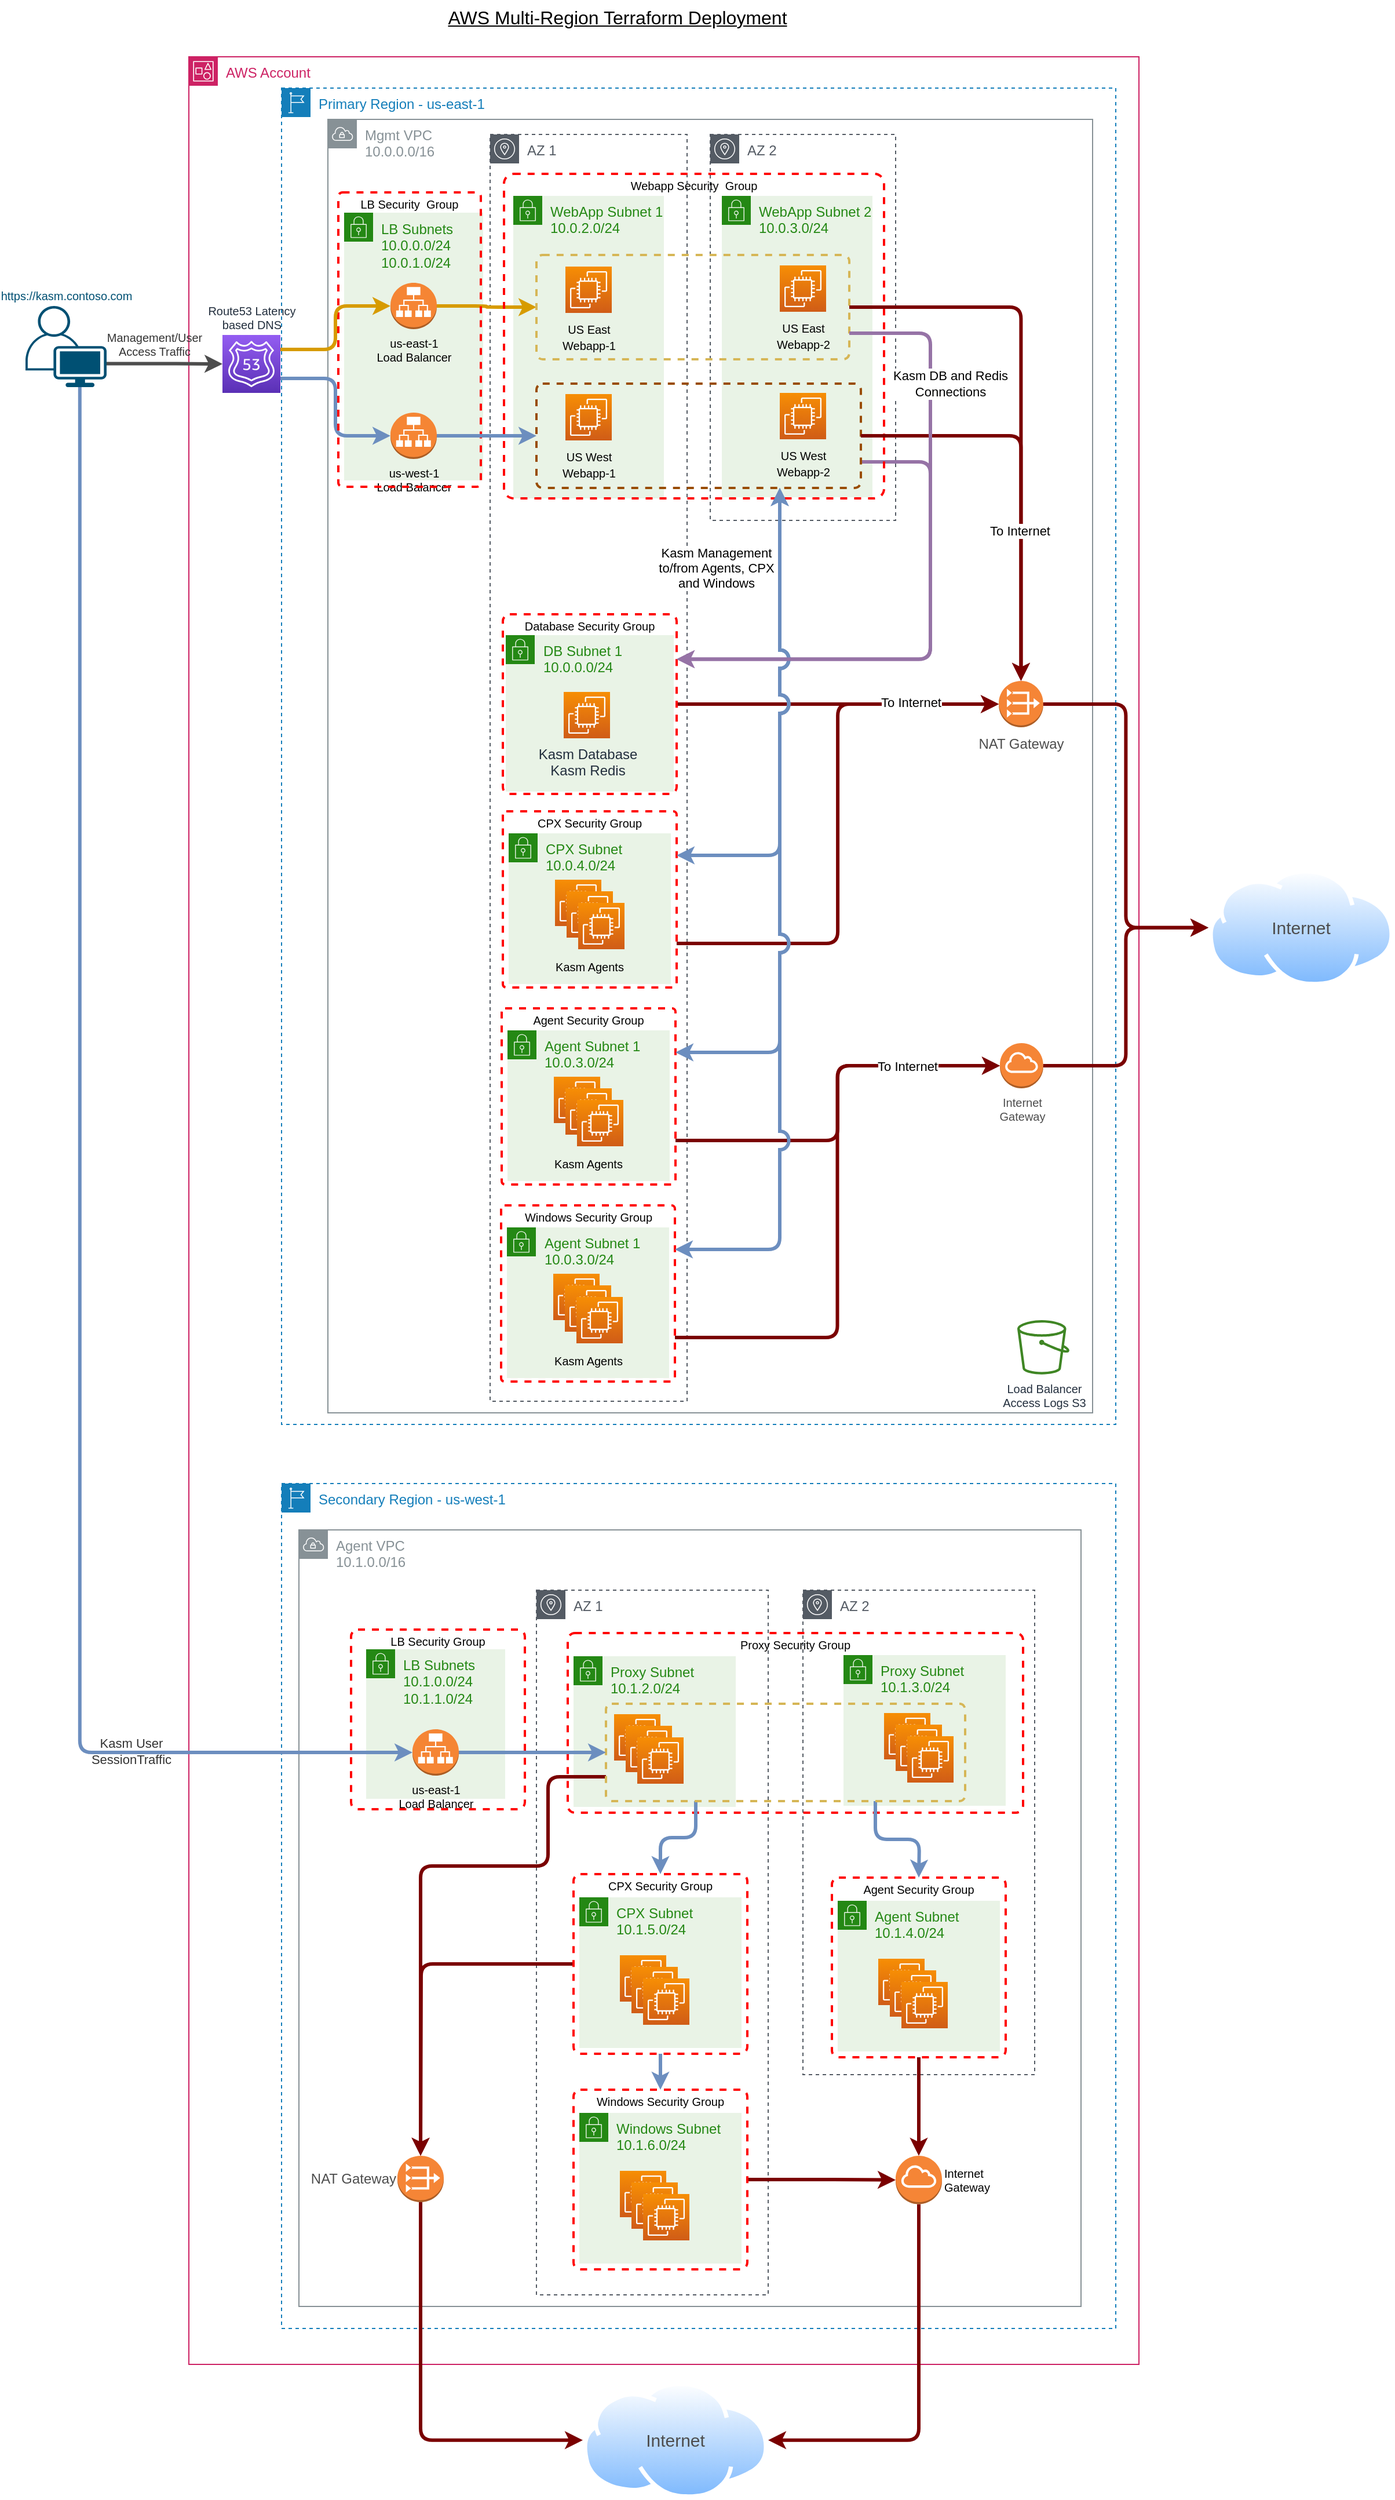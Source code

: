<mxfile>
    <diagram id="evBy-dt-jB8v2-nSfg1o" name="AWS Multi-Region">
        <mxGraphModel dx="2406" dy="1532" grid="1" gridSize="10" guides="1" tooltips="1" connect="1" arrows="1" fold="1" page="1" pageScale="1" pageWidth="1100" pageHeight="850" background="#ffffff" math="0" shadow="0">
            <root>
                <mxCell id="0"/>
                <mxCell id="1" parent="0"/>
                <mxCell id="223" value="LB Security Group" style="fontStyle=0;verticalAlign=top;align=center;spacingTop=-2;fillColor=none;rounded=1;whiteSpace=wrap;html=1;strokeColor=#FF0000;strokeWidth=2;dashed=1;container=1;collapsible=0;expand=0;recursiveResize=0;labelBackgroundColor=none;fontSize=10;fontColor=#000000;arcSize=4;" vertex="1" parent="1">
                    <mxGeometry x="320" y="1426" width="150" height="155" as="geometry"/>
                </mxCell>
                <mxCell id="2" value="AWS Account" style="points=[[0,0],[0.25,0],[0.5,0],[0.75,0],[1,0],[1,0.25],[1,0.5],[1,0.75],[1,1],[0.75,1],[0.5,1],[0.25,1],[0,1],[0,0.75],[0,0.5],[0,0.25]];outlineConnect=0;gradientColor=none;html=1;whiteSpace=wrap;fontSize=12;fontStyle=0;container=1;pointerEvents=0;collapsible=0;recursiveResize=0;shape=mxgraph.aws4.group;grIcon=mxgraph.aws4.group_account;strokeColor=#CD2264;fillColor=none;verticalAlign=top;align=left;spacingLeft=30;fontColor=#CD2264;dashed=0;" parent="1" vertex="1">
                    <mxGeometry x="180" y="69" width="820" height="1991" as="geometry"/>
                </mxCell>
                <mxCell id="20" value="Secondary Region - us-west-1" style="points=[[0,0],[0.25,0],[0.5,0],[0.75,0],[1,0],[1,0.25],[1,0.5],[1,0.75],[1,1],[0.75,1],[0.5,1],[0.25,1],[0,1],[0,0.75],[0,0.5],[0,0.25]];outlineConnect=0;gradientColor=none;html=1;whiteSpace=wrap;fontSize=12;fontStyle=0;container=1;pointerEvents=0;collapsible=0;recursiveResize=0;shape=mxgraph.aws4.group;grIcon=mxgraph.aws4.group_region;strokeColor=#147EBA;fillColor=none;verticalAlign=top;align=left;spacingLeft=30;fontColor=#147EBA;dashed=1;" parent="2" vertex="1">
                    <mxGeometry x="80" y="1231" width="720" height="729" as="geometry"/>
                </mxCell>
                <mxCell id="21" value="Agent VPC&lt;br&gt;10.1.0.0/16" style="sketch=0;outlineConnect=0;gradientColor=none;html=1;whiteSpace=wrap;fontSize=12;fontStyle=0;shape=mxgraph.aws4.group;grIcon=mxgraph.aws4.group_vpc;strokeColor=#879196;fillColor=none;verticalAlign=top;align=left;spacingLeft=30;fontColor=#879196;dashed=0;" parent="20" vertex="1">
                    <mxGeometry x="15" y="40" width="675" height="670" as="geometry"/>
                </mxCell>
                <mxCell id="22" value="AZ 1" style="sketch=0;outlineConnect=0;gradientColor=none;html=1;whiteSpace=wrap;fontSize=12;fontStyle=0;shape=mxgraph.aws4.group;grIcon=mxgraph.aws4.group_availability_zone;strokeColor=#545B64;fillColor=none;verticalAlign=top;align=left;spacingLeft=30;fontColor=#545B64;dashed=1;" parent="20" vertex="1">
                    <mxGeometry x="220" y="92" width="200" height="608" as="geometry"/>
                </mxCell>
                <mxCell id="193" value="AZ 2" style="sketch=0;outlineConnect=0;gradientColor=none;html=1;whiteSpace=wrap;fontSize=12;fontStyle=0;shape=mxgraph.aws4.group;grIcon=mxgraph.aws4.group_availability_zone;strokeColor=#545B64;fillColor=none;verticalAlign=top;align=left;spacingLeft=30;fontColor=#545B64;dashed=1;" vertex="1" parent="20">
                    <mxGeometry x="450" y="92" width="200" height="418" as="geometry"/>
                </mxCell>
                <mxCell id="244" value="LB Subnets&lt;br&gt;10.1.0.0/24&lt;br&gt;10.1.1.0/24" style="points=[[0,0],[0.25,0],[0.5,0],[0.75,0],[1,0],[1,0.25],[1,0.5],[1,0.75],[1,1],[0.75,1],[0.5,1],[0.25,1],[0,1],[0,0.75],[0,0.5],[0,0.25]];outlineConnect=0;gradientColor=none;html=1;whiteSpace=wrap;fontSize=12;fontStyle=0;container=1;pointerEvents=0;collapsible=0;recursiveResize=0;shape=mxgraph.aws4.group;grIcon=mxgraph.aws4.group_security_group;grStroke=0;strokeColor=#248814;fillColor=#E9F3E6;verticalAlign=top;align=left;spacingLeft=30;fontColor=#248814;dashed=0;" vertex="1" parent="20">
                    <mxGeometry x="73" y="143" width="120" height="129" as="geometry"/>
                </mxCell>
                <mxCell id="245" value="us-east-1&lt;br style=&quot;font-size: 10px;&quot;&gt;Load Balancer" style="outlineConnect=0;dashed=0;verticalLabelPosition=bottom;verticalAlign=top;align=center;html=1;shape=mxgraph.aws3.application_load_balancer;fillColor=#F58534;gradientColor=none;fontSize=10;" vertex="1" parent="244">
                    <mxGeometry x="40" y="69" width="40" height="40" as="geometry"/>
                </mxCell>
                <mxCell id="194" value="Agent Security Group" style="fontStyle=0;verticalAlign=top;align=center;spacingTop=-2;fillColor=none;rounded=1;whiteSpace=wrap;html=1;strokeColor=#FF0000;strokeWidth=2;dashed=1;container=1;collapsible=0;expand=0;recursiveResize=0;labelBackgroundColor=none;fontSize=10;fontColor=#000000;arcSize=4;" vertex="1" parent="20">
                    <mxGeometry x="475" y="340" width="150" height="155" as="geometry"/>
                </mxCell>
                <mxCell id="195" value="Agent Subnet&lt;br&gt;10.1.4.0/24" style="points=[[0,0],[0.25,0],[0.5,0],[0.75,0],[1,0],[1,0.25],[1,0.5],[1,0.75],[1,1],[0.75,1],[0.5,1],[0.25,1],[0,1],[0,0.75],[0,0.5],[0,0.25]];outlineConnect=0;gradientColor=none;html=1;whiteSpace=wrap;fontSize=12;fontStyle=0;container=1;pointerEvents=0;collapsible=0;recursiveResize=0;shape=mxgraph.aws4.group;grIcon=mxgraph.aws4.group_security_group;grStroke=0;strokeColor=#248814;fillColor=#E9F3E6;verticalAlign=top;align=left;spacingLeft=30;fontColor=#248814;dashed=0;" vertex="1" parent="20">
                    <mxGeometry x="480" y="360" width="140" height="130" as="geometry"/>
                </mxCell>
                <mxCell id="196" value="" style="group" vertex="1" connectable="0" parent="20">
                    <mxGeometry x="510" y="410" width="70" height="90" as="geometry"/>
                </mxCell>
                <mxCell id="197" value="" style="sketch=0;points=[[0,0,0],[0.25,0,0],[0.5,0,0],[0.75,0,0],[1,0,0],[0,1,0],[0.25,1,0],[0.5,1,0],[0.75,1,0],[1,1,0],[0,0.25,0],[0,0.5,0],[0,0.75,0],[1,0.25,0],[1,0.5,0],[1,0.75,0]];outlineConnect=0;fontColor=#232F3E;gradientColor=#F78E04;gradientDirection=north;fillColor=#D05C17;strokeColor=#ffffff;dashed=0;verticalLabelPosition=bottom;verticalAlign=top;align=center;html=1;fontSize=12;fontStyle=0;aspect=fixed;shape=mxgraph.aws4.resourceIcon;resIcon=mxgraph.aws4.ec2;" vertex="1" parent="196">
                    <mxGeometry x="5" width="40" height="40" as="geometry"/>
                </mxCell>
                <mxCell id="198" value="" style="sketch=0;points=[[0,0,0],[0.25,0,0],[0.5,0,0],[0.75,0,0],[1,0,0],[0,1,0],[0.25,1,0],[0.5,1,0],[0.75,1,0],[1,1,0],[0,0.25,0],[0,0.5,0],[0,0.75,0],[1,0.25,0],[1,0.5,0],[1,0.75,0]];outlineConnect=0;fontColor=#232F3E;gradientColor=#F78E04;gradientDirection=north;fillColor=#D05C17;strokeColor=#ffffff;dashed=0;verticalLabelPosition=bottom;verticalAlign=top;align=center;html=1;fontSize=12;fontStyle=0;aspect=fixed;shape=mxgraph.aws4.resourceIcon;resIcon=mxgraph.aws4.ec2;" vertex="1" parent="196">
                    <mxGeometry x="15" y="10" width="40" height="40" as="geometry"/>
                </mxCell>
                <mxCell id="199" value="" style="sketch=0;points=[[0,0,0],[0.25,0,0],[0.5,0,0],[0.75,0,0],[1,0,0],[0,1,0],[0.25,1,0],[0.5,1,0],[0.75,1,0],[1,1,0],[0,0.25,0],[0,0.5,0],[0,0.75,0],[1,0.25,0],[1,0.5,0],[1,0.75,0]];outlineConnect=0;fontColor=#232F3E;gradientColor=#F78E04;gradientDirection=north;fillColor=#D05C17;strokeColor=#ffffff;dashed=0;verticalLabelPosition=bottom;verticalAlign=top;align=center;html=1;fontSize=12;fontStyle=0;aspect=fixed;shape=mxgraph.aws4.resourceIcon;resIcon=mxgraph.aws4.ec2;" vertex="1" parent="196">
                    <mxGeometry x="25" y="20" width="40" height="40" as="geometry"/>
                </mxCell>
                <mxCell id="254" value="NAT Gateway" style="outlineConnect=0;dashed=0;verticalLabelPosition=middle;verticalAlign=middle;align=right;html=1;shape=mxgraph.aws3.vpc_nat_gateway;fillColor=#F58536;gradientColor=none;labelBackgroundColor=none;fontColor=#4D4D4D;labelPosition=left;" vertex="1" parent="20">
                    <mxGeometry x="100" y="580" width="40" height="40" as="geometry"/>
                </mxCell>
                <mxCell id="11" value="Primary Region - us-east-1" style="points=[[0,0],[0.25,0],[0.5,0],[0.75,0],[1,0],[1,0.25],[1,0.5],[1,0.75],[1,1],[0.75,1],[0.5,1],[0.25,1],[0,1],[0,0.75],[0,0.5],[0,0.25]];outlineConnect=0;gradientColor=none;html=1;whiteSpace=wrap;fontSize=12;fontStyle=0;container=0;pointerEvents=0;collapsible=0;recursiveResize=0;shape=mxgraph.aws4.group;grIcon=mxgraph.aws4.group_region;strokeColor=#147EBA;fillColor=none;verticalAlign=top;align=left;spacingLeft=30;fontColor=#147EBA;dashed=1;" parent="2" vertex="1">
                    <mxGeometry x="80" y="27" width="720" height="1153" as="geometry"/>
                </mxCell>
                <mxCell id="3" value="Mgmt VPC&lt;br&gt;10.0.0.0/16" style="sketch=0;outlineConnect=0;gradientColor=none;html=1;whiteSpace=wrap;fontSize=12;fontStyle=0;shape=mxgraph.aws4.group;grIcon=mxgraph.aws4.group_vpc;strokeColor=#879196;fillColor=none;verticalAlign=top;align=left;spacingLeft=30;fontColor=#879196;dashed=0;" parent="2" vertex="1">
                    <mxGeometry x="120" y="54" width="660" height="1116" as="geometry"/>
                </mxCell>
                <mxCell id="89" value="AZ 1" style="sketch=0;outlineConnect=0;gradientColor=none;html=1;whiteSpace=wrap;fontSize=12;fontStyle=0;shape=mxgraph.aws4.group;grIcon=mxgraph.aws4.group_availability_zone;strokeColor=#545B64;fillColor=none;verticalAlign=top;align=left;spacingLeft=30;fontColor=#545B64;dashed=1;" parent="2" vertex="1">
                    <mxGeometry x="260" y="67" width="170" height="1093" as="geometry"/>
                </mxCell>
                <mxCell id="14" value="AZ 2" style="sketch=0;outlineConnect=0;gradientColor=none;html=1;whiteSpace=wrap;fontSize=12;fontStyle=0;shape=mxgraph.aws4.group;grIcon=mxgraph.aws4.group_availability_zone;strokeColor=#545B64;fillColor=none;verticalAlign=top;align=left;spacingLeft=30;fontColor=#545B64;dashed=1;" parent="2" vertex="1">
                    <mxGeometry x="450" y="67" width="160" height="333" as="geometry"/>
                </mxCell>
                <mxCell id="16" value="WebApp Subnet 2&lt;br&gt;10.0.3.0/24" style="points=[[0,0],[0.25,0],[0.5,0],[0.75,0],[1,0],[1,0.25],[1,0.5],[1,0.75],[1,1],[0.75,1],[0.5,1],[0.25,1],[0,1],[0,0.75],[0,0.5],[0,0.25]];outlineConnect=0;gradientColor=none;html=1;whiteSpace=wrap;fontSize=12;fontStyle=0;container=1;pointerEvents=0;collapsible=0;recursiveResize=0;shape=mxgraph.aws4.group;grIcon=mxgraph.aws4.group_security_group;grStroke=0;strokeColor=#248814;fillColor=#E9F3E6;verticalAlign=top;align=left;spacingLeft=30;fontColor=#248814;dashed=0;" parent="2" vertex="1">
                    <mxGeometry x="460" y="120" width="130" height="260" as="geometry"/>
                </mxCell>
                <mxCell id="4" value="Route53 Latency&lt;br style=&quot;font-size: 10px;&quot;&gt;based DNS" style="sketch=0;points=[[0,0,0],[0.25,0,0],[0.5,0,0],[0.75,0,0],[1,0,0],[0,1,0],[0.25,1,0],[0.5,1,0],[0.75,1,0],[1,1,0],[0,0.25,0],[0,0.5,0],[0,0.75,0],[1,0.25,0],[1,0.5,0],[1,0.75,0]];outlineConnect=0;fontColor=#232F3E;gradientColor=#945DF2;gradientDirection=north;fillColor=#5A30B5;strokeColor=#ffffff;dashed=0;verticalLabelPosition=top;verticalAlign=bottom;align=center;html=1;fontSize=10;fontStyle=0;aspect=fixed;shape=mxgraph.aws4.resourceIcon;resIcon=mxgraph.aws4.route_53;labelPosition=center;" parent="2" vertex="1">
                    <mxGeometry x="29" y="240" width="50" height="50" as="geometry"/>
                </mxCell>
                <mxCell id="72" value="&lt;span style=&quot;color: rgb(0, 0, 0); font-size: 10px;&quot;&gt;US West&lt;br&gt;Webapp-2&lt;/span&gt;" style="sketch=0;points=[[0,0,0],[0.25,0,0],[0.5,0,0],[0.75,0,0],[1,0,0],[0,1,0],[0.25,1,0],[0.5,1,0],[0.75,1,0],[1,1,0],[0,0.25,0],[0,0.5,0],[0,0.75,0],[1,0.25,0],[1,0.5,0],[1,0.75,0]];outlineConnect=0;fontColor=#232F3E;gradientColor=#F78E04;gradientDirection=north;fillColor=#D05C17;strokeColor=#ffffff;dashed=0;verticalLabelPosition=bottom;verticalAlign=top;align=center;html=1;fontSize=12;fontStyle=0;aspect=fixed;shape=mxgraph.aws4.resourceIcon;resIcon=mxgraph.aws4.ec2;" parent="2" vertex="1">
                    <mxGeometry x="510" y="290" width="40" height="40" as="geometry"/>
                </mxCell>
                <mxCell id="71" value="&lt;span style=&quot;color: rgb(0, 0, 0); font-size: 10px;&quot;&gt;US East&lt;br&gt;Webapp-2&lt;/span&gt;" style="sketch=0;points=[[0,0,0],[0.25,0,0],[0.5,0,0],[0.75,0,0],[1,0,0],[0,1,0],[0.25,1,0],[0.5,1,0],[0.75,1,0],[1,1,0],[0,0.25,0],[0,0.5,0],[0,0.75,0],[1,0.25,0],[1,0.5,0],[1,0.75,0]];outlineConnect=0;fontColor=#232F3E;gradientColor=#F78E04;gradientDirection=north;fillColor=#D05C17;strokeColor=#ffffff;dashed=0;verticalLabelPosition=bottom;verticalAlign=top;align=center;html=1;fontSize=12;fontStyle=0;aspect=fixed;shape=mxgraph.aws4.resourceIcon;resIcon=mxgraph.aws4.ec2;" parent="2" vertex="1">
                    <mxGeometry x="510" y="180" width="40" height="40" as="geometry"/>
                </mxCell>
                <mxCell id="98" value="DB Subnet 1&lt;br&gt;10.0.0.0/24" style="points=[[0,0],[0.25,0],[0.5,0],[0.75,0],[1,0],[1,0.25],[1,0.5],[1,0.75],[1,1],[0.75,1],[0.5,1],[0.25,1],[0,1],[0,0.75],[0,0.5],[0,0.25]];outlineConnect=0;gradientColor=none;html=1;whiteSpace=wrap;fontSize=12;fontStyle=0;container=1;pointerEvents=0;collapsible=0;recursiveResize=0;shape=mxgraph.aws4.group;grIcon=mxgraph.aws4.group_security_group;grStroke=0;strokeColor=#248814;fillColor=#E9F3E6;verticalAlign=top;align=left;spacingLeft=30;fontColor=#248814;dashed=0;" parent="2" vertex="1">
                    <mxGeometry x="273.5" y="499" width="145" height="135" as="geometry"/>
                </mxCell>
                <mxCell id="120" value="Kasm Database&lt;br&gt;Kasm Redis" style="sketch=0;points=[[0,0,0],[0.25,0,0],[0.5,0,0],[0.75,0,0],[1,0,0],[0,1,0],[0.25,1,0],[0.5,1,0],[0.75,1,0],[1,1,0],[0,0.25,0],[0,0.5,0],[0,0.75,0],[1,0.25,0],[1,0.5,0],[1,0.75,0]];outlineConnect=0;fontColor=#232F3E;gradientColor=#F78E04;gradientDirection=north;fillColor=#D05C17;strokeColor=#ffffff;dashed=0;verticalLabelPosition=bottom;verticalAlign=top;align=center;html=1;fontSize=12;fontStyle=0;aspect=fixed;shape=mxgraph.aws4.resourceIcon;resIcon=mxgraph.aws4.ec2;" parent="98" vertex="1">
                    <mxGeometry x="50" y="49" width="40" height="40" as="geometry"/>
                </mxCell>
                <mxCell id="190" style="edgeStyle=orthogonalEdgeStyle;html=1;exitX=1;exitY=0.75;exitDx=0;exitDy=0;labelBackgroundColor=none;strokeColor=#7A0000;strokeWidth=3;fontSize=11;fontColor=#4D4D4D;" edge="1" parent="2" source="91" target="25">
                    <mxGeometry relative="1" as="geometry"/>
                </mxCell>
                <mxCell id="91" value="Agent Security Group" style="fontStyle=0;verticalAlign=top;align=center;spacingTop=-2;fillColor=none;rounded=1;whiteSpace=wrap;html=1;strokeColor=#FF0000;strokeWidth=2;dashed=1;container=1;collapsible=0;expand=0;recursiveResize=0;labelBackgroundColor=none;fontSize=10;fontColor=#000000;arcSize=2;" parent="2" vertex="1">
                    <mxGeometry x="270" y="821" width="150" height="152" as="geometry"/>
                </mxCell>
                <mxCell id="92" value="Agent Subnet 1&lt;br&gt;10.0.3.0/24" style="points=[[0,0],[0.25,0],[0.5,0],[0.75,0],[1,0],[1,0.25],[1,0.5],[1,0.75],[1,1],[0.75,1],[0.5,1],[0.25,1],[0,1],[0,0.75],[0,0.5],[0,0.25]];outlineConnect=0;gradientColor=none;html=1;whiteSpace=wrap;fontSize=12;fontStyle=0;container=1;pointerEvents=0;collapsible=0;recursiveResize=0;shape=mxgraph.aws4.group;grIcon=mxgraph.aws4.group_security_group;grStroke=0;strokeColor=#248814;fillColor=#E9F3E6;verticalAlign=top;align=left;spacingLeft=30;fontColor=#248814;dashed=0;" parent="2" vertex="1">
                    <mxGeometry x="275" y="840" width="140" height="130" as="geometry"/>
                </mxCell>
                <mxCell id="93" value="" style="group" parent="92" vertex="1" connectable="0">
                    <mxGeometry x="35" y="40" width="70" height="90" as="geometry"/>
                </mxCell>
                <mxCell id="94" value="" style="sketch=0;points=[[0,0,0],[0.25,0,0],[0.5,0,0],[0.75,0,0],[1,0,0],[0,1,0],[0.25,1,0],[0.5,1,0],[0.75,1,0],[1,1,0],[0,0.25,0],[0,0.5,0],[0,0.75,0],[1,0.25,0],[1,0.5,0],[1,0.75,0]];outlineConnect=0;fontColor=#232F3E;gradientColor=#F78E04;gradientDirection=north;fillColor=#D05C17;strokeColor=#ffffff;dashed=0;verticalLabelPosition=bottom;verticalAlign=top;align=center;html=1;fontSize=12;fontStyle=0;aspect=fixed;shape=mxgraph.aws4.resourceIcon;resIcon=mxgraph.aws4.ec2;" parent="93" vertex="1">
                    <mxGeometry x="5" width="40" height="40" as="geometry"/>
                </mxCell>
                <mxCell id="95" value="" style="sketch=0;points=[[0,0,0],[0.25,0,0],[0.5,0,0],[0.75,0,0],[1,0,0],[0,1,0],[0.25,1,0],[0.5,1,0],[0.75,1,0],[1,1,0],[0,0.25,0],[0,0.5,0],[0,0.75,0],[1,0.25,0],[1,0.5,0],[1,0.75,0]];outlineConnect=0;fontColor=#232F3E;gradientColor=#F78E04;gradientDirection=north;fillColor=#D05C17;strokeColor=#ffffff;dashed=0;verticalLabelPosition=bottom;verticalAlign=top;align=center;html=1;fontSize=12;fontStyle=0;aspect=fixed;shape=mxgraph.aws4.resourceIcon;resIcon=mxgraph.aws4.ec2;" parent="93" vertex="1">
                    <mxGeometry x="15" y="10" width="40" height="40" as="geometry"/>
                </mxCell>
                <mxCell id="96" value="" style="sketch=0;points=[[0,0,0],[0.25,0,0],[0.5,0,0],[0.75,0,0],[1,0,0],[0,1,0],[0.25,1,0],[0.5,1,0],[0.75,1,0],[1,1,0],[0,0.25,0],[0,0.5,0],[0,0.75,0],[1,0.25,0],[1,0.5,0],[1,0.75,0]];outlineConnect=0;fontColor=#232F3E;gradientColor=#F78E04;gradientDirection=north;fillColor=#D05C17;strokeColor=#ffffff;dashed=0;verticalLabelPosition=bottom;verticalAlign=top;align=center;html=1;fontSize=12;fontStyle=0;aspect=fixed;shape=mxgraph.aws4.resourceIcon;resIcon=mxgraph.aws4.ec2;" parent="93" vertex="1">
                    <mxGeometry x="25" y="20" width="40" height="40" as="geometry"/>
                </mxCell>
                <mxCell id="97" value="Kasm Agents" style="text;html=1;strokeColor=none;fillColor=none;align=center;verticalAlign=middle;whiteSpace=wrap;rounded=0;fontSize=10;" parent="93" vertex="1">
                    <mxGeometry y="60" width="70" height="30" as="geometry"/>
                </mxCell>
                <mxCell id="25" value="Internet&lt;br&gt;Gateway" style="outlineConnect=0;dashed=0;verticalLabelPosition=bottom;verticalAlign=top;align=center;html=1;shape=mxgraph.aws3.internet_gateway;fillColor=#F58536;gradientColor=none;fontSize=10;fontColor=#4D4D4D;" parent="2" vertex="1">
                    <mxGeometry x="700" y="851" width="37.39" height="39" as="geometry"/>
                </mxCell>
                <mxCell id="183" style="edgeStyle=orthogonalEdgeStyle;html=1;exitX=1;exitY=0.5;exitDx=0;exitDy=0;entryX=0;entryY=0.5;entryDx=0;entryDy=0;entryPerimeter=0;labelBackgroundColor=none;strokeColor=#7A0000;strokeWidth=3;fontSize=15;fontColor=#4D4D4D;" edge="1" parent="2" source="90" target="130">
                    <mxGeometry relative="1" as="geometry"/>
                </mxCell>
                <mxCell id="90" value="Database Security Group" style="fontStyle=0;verticalAlign=top;align=center;spacingTop=-2;fillColor=none;rounded=1;whiteSpace=wrap;html=1;strokeColor=#FF0000;strokeWidth=2;dashed=1;container=1;collapsible=0;expand=0;recursiveResize=0;labelBackgroundColor=none;fontSize=10;fontColor=#000000;arcSize=4;" parent="2" vertex="1">
                    <mxGeometry x="271" y="481" width="150" height="155" as="geometry"/>
                </mxCell>
                <mxCell id="122" style="edgeStyle=orthogonalEdgeStyle;html=1;exitX=1;exitY=0.75;exitDx=0;exitDy=0;entryX=1;entryY=0.25;entryDx=0;entryDy=0;strokeWidth=3;fillColor=#e1d5e7;strokeColor=#9673a6;" parent="2" target="90" edge="1">
                    <mxGeometry relative="1" as="geometry">
                        <Array as="points">
                            <mxPoint x="640" y="350"/>
                            <mxPoint x="640" y="520"/>
                        </Array>
                        <mxPoint x="580" y="349.5" as="sourcePoint"/>
                    </mxGeometry>
                </mxCell>
                <mxCell id="130" value="NAT Gateway" style="outlineConnect=0;dashed=0;verticalLabelPosition=bottom;verticalAlign=top;align=center;html=1;shape=mxgraph.aws3.vpc_nat_gateway;fillColor=#F58536;gradientColor=none;labelBackgroundColor=none;fontColor=#4D4D4D;" vertex="1" parent="2">
                    <mxGeometry x="699.06" y="538.5" width="38.33" height="40" as="geometry"/>
                </mxCell>
                <mxCell id="162" style="edgeStyle=orthogonalEdgeStyle;html=1;exitX=1;exitY=0.75;exitDx=0;exitDy=0;entryX=0;entryY=0.5;entryDx=0;entryDy=0;entryPerimeter=0;labelBackgroundColor=none;strokeColor=#7A0000;strokeWidth=3;fontColor=#4D4D4D;" edge="1" parent="2" source="152" target="130">
                    <mxGeometry relative="1" as="geometry"/>
                </mxCell>
                <mxCell id="270" value="To Internet" style="edgeLabel;html=1;align=center;verticalAlign=middle;resizable=0;points=[];fontSize=11;fontColor=#000000;labelBackgroundColor=#FFFFFF;" vertex="1" connectable="0" parent="162">
                    <mxGeometry x="0.684" y="2" relative="1" as="geometry">
                        <mxPoint as="offset"/>
                    </mxGeometry>
                </mxCell>
                <mxCell id="152" value="CPX Security Group" style="fontStyle=0;verticalAlign=top;align=center;spacingTop=-2;fillColor=none;rounded=1;whiteSpace=wrap;html=1;strokeColor=#FF0000;strokeWidth=2;dashed=1;container=1;collapsible=0;expand=0;recursiveResize=0;labelBackgroundColor=none;fontSize=10;fontColor=#000000;arcSize=2;" vertex="1" parent="2">
                    <mxGeometry x="271" y="651" width="150" height="152" as="geometry"/>
                </mxCell>
                <mxCell id="153" value="CPX Subnet&lt;br&gt;10.0.4.0/24" style="points=[[0,0],[0.25,0],[0.5,0],[0.75,0],[1,0],[1,0.25],[1,0.5],[1,0.75],[1,1],[0.75,1],[0.5,1],[0.25,1],[0,1],[0,0.75],[0,0.5],[0,0.25]];outlineConnect=0;gradientColor=none;html=1;whiteSpace=wrap;fontSize=12;fontStyle=0;container=1;pointerEvents=0;collapsible=0;recursiveResize=0;shape=mxgraph.aws4.group;grIcon=mxgraph.aws4.group_security_group;grStroke=0;strokeColor=#248814;fillColor=#E9F3E6;verticalAlign=top;align=left;spacingLeft=30;fontColor=#248814;dashed=0;" vertex="1" parent="2">
                    <mxGeometry x="276" y="670" width="140" height="130" as="geometry"/>
                </mxCell>
                <mxCell id="154" value="" style="group" vertex="1" connectable="0" parent="153">
                    <mxGeometry x="35" y="40" width="70" height="90" as="geometry"/>
                </mxCell>
                <mxCell id="155" value="" style="sketch=0;points=[[0,0,0],[0.25,0,0],[0.5,0,0],[0.75,0,0],[1,0,0],[0,1,0],[0.25,1,0],[0.5,1,0],[0.75,1,0],[1,1,0],[0,0.25,0],[0,0.5,0],[0,0.75,0],[1,0.25,0],[1,0.5,0],[1,0.75,0]];outlineConnect=0;fontColor=#232F3E;gradientColor=#F78E04;gradientDirection=north;fillColor=#D05C17;strokeColor=#ffffff;dashed=0;verticalLabelPosition=bottom;verticalAlign=top;align=center;html=1;fontSize=12;fontStyle=0;aspect=fixed;shape=mxgraph.aws4.resourceIcon;resIcon=mxgraph.aws4.ec2;" vertex="1" parent="154">
                    <mxGeometry x="5" width="40" height="40" as="geometry"/>
                </mxCell>
                <mxCell id="156" value="" style="sketch=0;points=[[0,0,0],[0.25,0,0],[0.5,0,0],[0.75,0,0],[1,0,0],[0,1,0],[0.25,1,0],[0.5,1,0],[0.75,1,0],[1,1,0],[0,0.25,0],[0,0.5,0],[0,0.75,0],[1,0.25,0],[1,0.5,0],[1,0.75,0]];outlineConnect=0;fontColor=#232F3E;gradientColor=#F78E04;gradientDirection=north;fillColor=#D05C17;strokeColor=#ffffff;dashed=0;verticalLabelPosition=bottom;verticalAlign=top;align=center;html=1;fontSize=12;fontStyle=0;aspect=fixed;shape=mxgraph.aws4.resourceIcon;resIcon=mxgraph.aws4.ec2;" vertex="1" parent="154">
                    <mxGeometry x="15" y="10" width="40" height="40" as="geometry"/>
                </mxCell>
                <mxCell id="157" value="" style="sketch=0;points=[[0,0,0],[0.25,0,0],[0.5,0,0],[0.75,0,0],[1,0,0],[0,1,0],[0.25,1,0],[0.5,1,0],[0.75,1,0],[1,1,0],[0,0.25,0],[0,0.5,0],[0,0.75,0],[1,0.25,0],[1,0.5,0],[1,0.75,0]];outlineConnect=0;fontColor=#232F3E;gradientColor=#F78E04;gradientDirection=north;fillColor=#D05C17;strokeColor=#ffffff;dashed=0;verticalLabelPosition=bottom;verticalAlign=top;align=center;html=1;fontSize=12;fontStyle=0;aspect=fixed;shape=mxgraph.aws4.resourceIcon;resIcon=mxgraph.aws4.ec2;" vertex="1" parent="154">
                    <mxGeometry x="25" y="20" width="40" height="40" as="geometry"/>
                </mxCell>
                <mxCell id="158" value="Kasm Agents" style="text;html=1;strokeColor=none;fillColor=none;align=center;verticalAlign=middle;whiteSpace=wrap;rounded=0;fontSize=10;" vertex="1" parent="154">
                    <mxGeometry y="60" width="70" height="30" as="geometry"/>
                </mxCell>
                <mxCell id="191" style="edgeStyle=orthogonalEdgeStyle;html=1;exitX=1;exitY=0.75;exitDx=0;exitDy=0;entryX=0;entryY=0.5;entryDx=0;entryDy=0;entryPerimeter=0;labelBackgroundColor=none;strokeColor=#7A0000;strokeWidth=3;fontSize=11;fontColor=#4D4D4D;" edge="1" parent="2" source="145" target="25">
                    <mxGeometry relative="1" as="geometry"/>
                </mxCell>
                <mxCell id="271" value="To Internet" style="edgeLabel;html=1;align=center;verticalAlign=middle;resizable=0;points=[];fontSize=11;fontColor=#000000;labelBackgroundColor=#FFFFFF;" vertex="1" connectable="0" parent="191">
                    <mxGeometry x="0.686" y="4" relative="1" as="geometry">
                        <mxPoint x="1" y="4" as="offset"/>
                    </mxGeometry>
                </mxCell>
                <mxCell id="145" value="Windows Security Group" style="fontStyle=0;verticalAlign=top;align=center;spacingTop=-2;fillColor=none;rounded=1;whiteSpace=wrap;html=1;strokeColor=#FF0000;strokeWidth=2;dashed=1;container=1;collapsible=0;expand=0;recursiveResize=0;labelBackgroundColor=none;fontSize=10;fontColor=#000000;arcSize=2;" vertex="1" parent="2">
                    <mxGeometry x="269.5" y="991" width="150" height="152" as="geometry"/>
                </mxCell>
                <mxCell id="146" value="Agent Subnet 1&lt;br&gt;10.0.3.0/24" style="points=[[0,0],[0.25,0],[0.5,0],[0.75,0],[1,0],[1,0.25],[1,0.5],[1,0.75],[1,1],[0.75,1],[0.5,1],[0.25,1],[0,1],[0,0.75],[0,0.5],[0,0.25]];outlineConnect=0;gradientColor=none;html=1;whiteSpace=wrap;fontSize=12;fontStyle=0;container=1;pointerEvents=0;collapsible=0;recursiveResize=0;shape=mxgraph.aws4.group;grIcon=mxgraph.aws4.group_security_group;grStroke=0;strokeColor=#248814;fillColor=#E9F3E6;verticalAlign=top;align=left;spacingLeft=30;fontColor=#248814;dashed=0;" vertex="1" parent="2">
                    <mxGeometry x="274.5" y="1010" width="140" height="130" as="geometry"/>
                </mxCell>
                <mxCell id="147" value="" style="group" vertex="1" connectable="0" parent="146">
                    <mxGeometry x="35" y="40" width="70" height="90" as="geometry"/>
                </mxCell>
                <mxCell id="148" value="" style="sketch=0;points=[[0,0,0],[0.25,0,0],[0.5,0,0],[0.75,0,0],[1,0,0],[0,1,0],[0.25,1,0],[0.5,1,0],[0.75,1,0],[1,1,0],[0,0.25,0],[0,0.5,0],[0,0.75,0],[1,0.25,0],[1,0.5,0],[1,0.75,0]];outlineConnect=0;fontColor=#232F3E;gradientColor=#F78E04;gradientDirection=north;fillColor=#D05C17;strokeColor=#ffffff;dashed=0;verticalLabelPosition=bottom;verticalAlign=top;align=center;html=1;fontSize=12;fontStyle=0;aspect=fixed;shape=mxgraph.aws4.resourceIcon;resIcon=mxgraph.aws4.ec2;" vertex="1" parent="147">
                    <mxGeometry x="5" width="40" height="40" as="geometry"/>
                </mxCell>
                <mxCell id="149" value="" style="sketch=0;points=[[0,0,0],[0.25,0,0],[0.5,0,0],[0.75,0,0],[1,0,0],[0,1,0],[0.25,1,0],[0.5,1,0],[0.75,1,0],[1,1,0],[0,0.25,0],[0,0.5,0],[0,0.75,0],[1,0.25,0],[1,0.5,0],[1,0.75,0]];outlineConnect=0;fontColor=#232F3E;gradientColor=#F78E04;gradientDirection=north;fillColor=#D05C17;strokeColor=#ffffff;dashed=0;verticalLabelPosition=bottom;verticalAlign=top;align=center;html=1;fontSize=12;fontStyle=0;aspect=fixed;shape=mxgraph.aws4.resourceIcon;resIcon=mxgraph.aws4.ec2;" vertex="1" parent="147">
                    <mxGeometry x="15" y="10" width="40" height="40" as="geometry"/>
                </mxCell>
                <mxCell id="150" value="" style="sketch=0;points=[[0,0,0],[0.25,0,0],[0.5,0,0],[0.75,0,0],[1,0,0],[0,1,0],[0.25,1,0],[0.5,1,0],[0.75,1,0],[1,1,0],[0,0.25,0],[0,0.5,0],[0,0.75,0],[1,0.25,0],[1,0.5,0],[1,0.75,0]];outlineConnect=0;fontColor=#232F3E;gradientColor=#F78E04;gradientDirection=north;fillColor=#D05C17;strokeColor=#ffffff;dashed=0;verticalLabelPosition=bottom;verticalAlign=top;align=center;html=1;fontSize=12;fontStyle=0;aspect=fixed;shape=mxgraph.aws4.resourceIcon;resIcon=mxgraph.aws4.ec2;" vertex="1" parent="147">
                    <mxGeometry x="25" y="20" width="40" height="40" as="geometry"/>
                </mxCell>
                <mxCell id="151" value="Kasm Agents" style="text;html=1;strokeColor=none;fillColor=none;align=center;verticalAlign=middle;whiteSpace=wrap;rounded=0;fontSize=10;" vertex="1" parent="147">
                    <mxGeometry y="60" width="70" height="30" as="geometry"/>
                </mxCell>
                <mxCell id="102" value="Load Balancer&lt;br style=&quot;font-size: 10px;&quot;&gt;Access Logs S3" style="sketch=0;outlineConnect=0;fontColor=#232F3E;gradientColor=none;fillColor=#3F8624;strokeColor=none;dashed=0;verticalLabelPosition=bottom;verticalAlign=top;align=center;html=1;fontSize=10;fontStyle=0;aspect=fixed;pointerEvents=1;shape=mxgraph.aws4.bucket;labelBackgroundColor=none;" parent="2" vertex="1">
                    <mxGeometry x="715" y="1090" width="45" height="46.82" as="geometry"/>
                </mxCell>
                <mxCell id="173" value="LB Subnets&lt;br&gt;10.0.0.0/24&lt;br&gt;10.0.1.0/24" style="points=[[0,0],[0.25,0],[0.5,0],[0.75,0],[1,0],[1,0.25],[1,0.5],[1,0.75],[1,1],[0.75,1],[0.5,1],[0.25,1],[0,1],[0,0.75],[0,0.5],[0,0.25]];outlineConnect=0;gradientColor=none;html=1;whiteSpace=wrap;fontSize=12;fontStyle=0;container=1;pointerEvents=0;collapsible=0;recursiveResize=0;shape=mxgraph.aws4.group;grIcon=mxgraph.aws4.group_security_group;grStroke=0;strokeColor=#248814;fillColor=#E9F3E6;verticalAlign=top;align=left;spacingLeft=30;fontColor=#248814;dashed=0;" vertex="1" parent="2">
                    <mxGeometry x="134" y="134.5" width="120" height="231" as="geometry"/>
                </mxCell>
                <mxCell id="6" value="us-west-1&lt;br&gt;Load Balancer" style="outlineConnect=0;dashed=0;verticalLabelPosition=bottom;verticalAlign=top;align=center;html=1;shape=mxgraph.aws3.application_load_balancer;fillColor=#F58534;gradientColor=none;fontSize=10;" parent="2" vertex="1">
                    <mxGeometry x="174" y="307" width="40" height="40" as="geometry"/>
                </mxCell>
                <mxCell id="9" style="edgeStyle=orthogonalEdgeStyle;html=1;exitX=1;exitY=0.75;exitDx=0;exitDy=0;exitPerimeter=0;entryX=0;entryY=0.5;entryDx=0;entryDy=0;entryPerimeter=0;fillColor=#dae8fc;strokeColor=#6c8ebf;strokeWidth=3;" parent="2" source="4" target="6" edge="1">
                    <mxGeometry relative="1" as="geometry"/>
                </mxCell>
                <mxCell id="15" value="WebApp Subnet 1&lt;br&gt;10.0.2.0/24" style="points=[[0,0],[0.25,0],[0.5,0],[0.75,0],[1,0],[1,0.25],[1,0.5],[1,0.75],[1,1],[0.75,1],[0.5,1],[0.25,1],[0,1],[0,0.75],[0,0.5],[0,0.25]];outlineConnect=0;gradientColor=none;html=1;whiteSpace=wrap;fontSize=12;fontStyle=0;container=1;pointerEvents=0;collapsible=0;recursiveResize=0;shape=mxgraph.aws4.group;grIcon=mxgraph.aws4.group_security_group;grStroke=0;strokeColor=#248814;fillColor=#E9F3E6;verticalAlign=top;align=left;spacingLeft=30;fontColor=#248814;dashed=0;" parent="1" vertex="1">
                    <mxGeometry x="460" y="189" width="130" height="261" as="geometry"/>
                </mxCell>
                <mxCell id="50" value="&lt;span style=&quot;color: rgb(0, 0, 0); font-size: 10px;&quot;&gt;US East&lt;br&gt;Webapp-1&lt;/span&gt;" style="sketch=0;points=[[0,0,0],[0.25,0,0],[0.5,0,0],[0.75,0,0],[1,0,0],[0,1,0],[0.25,1,0],[0.5,1,0],[0.75,1,0],[1,1,0],[0,0.25,0],[0,0.5,0],[0,0.75,0],[1,0.25,0],[1,0.5,0],[1,0.75,0]];outlineConnect=0;fontColor=#232F3E;gradientColor=#F78E04;gradientDirection=north;fillColor=#D05C17;strokeColor=#ffffff;dashed=0;verticalLabelPosition=bottom;verticalAlign=top;align=center;html=1;fontSize=12;fontStyle=0;aspect=fixed;shape=mxgraph.aws4.resourceIcon;resIcon=mxgraph.aws4.ec2;" parent="15" vertex="1">
                    <mxGeometry x="45" y="61" width="40" height="40" as="geometry"/>
                </mxCell>
                <mxCell id="70" value="&lt;span style=&quot;color: rgb(0, 0, 0); font-size: 10px;&quot;&gt;US West&lt;br&gt;Webapp-1&lt;/span&gt;" style="sketch=0;points=[[0,0,0],[0.25,0,0],[0.5,0,0],[0.75,0,0],[1,0,0],[0,1,0],[0.25,1,0],[0.5,1,0],[0.75,1,0],[1,1,0],[0,0.25,0],[0,0.5,0],[0,0.75,0],[1,0.25,0],[1,0.5,0],[1,0.75,0]];outlineConnect=0;fontColor=#232F3E;gradientColor=#F78E04;gradientDirection=north;fillColor=#D05C17;strokeColor=#ffffff;dashed=0;verticalLabelPosition=bottom;verticalAlign=top;align=center;html=1;fontSize=12;fontStyle=0;aspect=fixed;shape=mxgraph.aws4.resourceIcon;resIcon=mxgraph.aws4.ec2;" parent="15" vertex="1">
                    <mxGeometry x="45" y="171" width="40" height="40" as="geometry"/>
                </mxCell>
                <mxCell id="44" value="Management/User&lt;br&gt;Access Traffic" style="edgeStyle=orthogonalEdgeStyle;html=1;exitX=1;exitY=0.71;exitDx=0;exitDy=0;exitPerimeter=0;entryX=0;entryY=0.5;entryDx=0;entryDy=0;entryPerimeter=0;fontSize=10;strokeWidth=3;labelBackgroundColor=none;fontColor=#333333;strokeColor=#4D4D4D;" parent="1" source="12" target="4" edge="1">
                    <mxGeometry x="-0.187" y="17" relative="1" as="geometry">
                        <mxPoint as="offset"/>
                    </mxGeometry>
                </mxCell>
                <mxCell id="81" style="edgeStyle=orthogonalEdgeStyle;html=1;exitX=0.67;exitY=1;exitDx=0;exitDy=0;exitPerimeter=0;fontSize=10;fontColor=#000000;fillColor=#dae8fc;strokeColor=#6c8ebf;strokeWidth=3;entryX=0;entryY=0.5;entryDx=0;entryDy=0;entryPerimeter=0;" parent="1" source="12" target="245" edge="1">
                    <mxGeometry relative="1" as="geometry">
                        <mxPoint x="150" y="1120" as="targetPoint"/>
                    </mxGeometry>
                </mxCell>
                <mxCell id="127" value="Kasm User&lt;br&gt;SessionTraffic" style="edgeLabel;html=1;align=center;verticalAlign=middle;resizable=0;points=[];labelBackgroundColor=none;fontColor=#333333;" parent="81" vertex="1" connectable="0">
                    <mxGeometry x="0.509" y="5" relative="1" as="geometry">
                        <mxPoint x="39" y="71" as="offset"/>
                    </mxGeometry>
                </mxCell>
                <mxCell id="12" value="&lt;font style=&quot;font-size: 10px;&quot;&gt;https://kasm.contoso.com&lt;/font&gt;" style="points=[[0.35,0,0],[0.98,0.51,0],[1,0.71,0],[0.67,1,0],[0,0.795,0],[0,0.65,0]];verticalLabelPosition=top;sketch=0;html=1;verticalAlign=bottom;aspect=fixed;align=center;pointerEvents=1;shape=mxgraph.cisco19.user;fillColor=#005073;strokeColor=none;fontColor=#005073;labelPosition=center;" parent="1" vertex="1">
                    <mxGeometry x="39" y="284" width="70" height="70" as="geometry"/>
                </mxCell>
                <mxCell id="119" value="&lt;u style=&quot;font-size: 16px;&quot;&gt;AWS Multi-Region Terraform Deployment&lt;/u&gt;" style="text;html=1;strokeColor=none;fillColor=none;align=center;verticalAlign=middle;whiteSpace=wrap;rounded=0;dashed=1;labelBackgroundColor=none;strokeWidth=2;fontSize=16;fontColor=#000000;" parent="1" vertex="1">
                    <mxGeometry x="390" y="20" width="320" height="30" as="geometry"/>
                </mxCell>
                <mxCell id="163" value="" style="aspect=fixed;perimeter=ellipsePerimeter;html=1;align=center;shadow=0;dashed=0;spacingTop=3;image;image=img/lib/active_directory/internet_cloud.svg;labelBackgroundColor=none;fontColor=#4D4D4D;" vertex="1" parent="1">
                    <mxGeometry x="1060" y="770" width="160" height="100.8" as="geometry"/>
                </mxCell>
                <mxCell id="164" value="&lt;span style=&quot;font-family: Helvetica; font-size: 15px; font-style: normal; font-variant-ligatures: normal; font-variant-caps: normal; font-weight: 400; letter-spacing: normal; orphans: 2; text-indent: 0px; text-transform: none; widows: 2; word-spacing: 0px; -webkit-text-stroke-width: 0px; text-decoration-thickness: initial; text-decoration-style: initial; text-decoration-color: initial; float: none; display: inline !important;&quot;&gt;Internet&lt;/span&gt;" style="text;whiteSpace=wrap;html=1;fontColor=#4D4D4D;labelBackgroundColor=none;align=center;verticalAlign=middle;fontSize=15;" vertex="1" parent="1">
                    <mxGeometry x="1105" y="800.4" width="70" height="40" as="geometry"/>
                </mxCell>
                <mxCell id="165" style="edgeStyle=orthogonalEdgeStyle;html=1;exitX=1;exitY=0.5;exitDx=0;exitDy=0;exitPerimeter=0;labelBackgroundColor=none;strokeColor=#7A0000;strokeWidth=3;fontSize=15;fontColor=#4D4D4D;entryX=0;entryY=0.5;entryDx=0;entryDy=0;" edge="1" parent="1" source="130" target="163">
                    <mxGeometry relative="1" as="geometry"/>
                </mxCell>
                <mxCell id="184" style="edgeStyle=orthogonalEdgeStyle;html=1;exitX=1;exitY=0.5;exitDx=0;exitDy=0;exitPerimeter=0;entryX=0;entryY=0.5;entryDx=0;entryDy=0;labelBackgroundColor=none;strokeColor=#d79b00;strokeWidth=3;fontSize=15;fontColor=#4D4D4D;fillColor=#ffe6cc;" edge="1" parent="1" source="175" target="180">
                    <mxGeometry relative="1" as="geometry"/>
                </mxCell>
                <mxCell id="175" value="us-east-1&lt;br style=&quot;font-size: 10px;&quot;&gt;Load Balancer" style="outlineConnect=0;dashed=0;verticalLabelPosition=bottom;verticalAlign=top;align=center;html=1;shape=mxgraph.aws3.application_load_balancer;fillColor=#F58534;gradientColor=none;fontSize=10;" vertex="1" parent="1">
                    <mxGeometry x="354" y="264" width="40" height="40" as="geometry"/>
                </mxCell>
                <mxCell id="172" value="LB Security&amp;nbsp; Group" style="fontStyle=0;verticalAlign=top;align=center;spacingTop=-2;fillColor=none;rounded=1;whiteSpace=wrap;html=1;strokeColor=#FF0000;strokeWidth=2;dashed=1;container=0;collapsible=0;expand=0;recursiveResize=0;labelBackgroundColor=none;fontSize=10;fontColor=#000000;arcSize=3;" vertex="1" parent="1">
                    <mxGeometry x="309" y="186" width="123" height="254" as="geometry"/>
                </mxCell>
                <mxCell id="10" style="edgeStyle=orthogonalEdgeStyle;html=1;exitX=1;exitY=0.25;exitDx=0;exitDy=0;exitPerimeter=0;fillColor=#ffe6cc;strokeColor=#d79b00;strokeWidth=3;entryX=0;entryY=0.5;entryDx=0;entryDy=0;entryPerimeter=0;" parent="1" source="4" target="175" edge="1">
                    <mxGeometry relative="1" as="geometry">
                        <mxPoint x="362" y="284.0" as="targetPoint"/>
                    </mxGeometry>
                </mxCell>
                <mxCell id="178" value="Webapp Security&amp;nbsp; Group" style="fontStyle=0;verticalAlign=top;align=center;spacingTop=-2;fillColor=none;rounded=1;whiteSpace=wrap;html=1;strokeColor=#FF0000;strokeWidth=2;dashed=1;container=0;collapsible=0;expand=0;recursiveResize=0;labelBackgroundColor=none;fontSize=10;fontColor=#000000;arcSize=3;" vertex="1" parent="1">
                    <mxGeometry x="452" y="170" width="328" height="280" as="geometry"/>
                </mxCell>
                <mxCell id="180" value="" style="rounded=1;whiteSpace=wrap;html=1;labelBackgroundColor=none;fontSize=10;fillColor=none;strokeColor=#d6b656;strokeWidth=2;dashed=1;arcSize=6;" vertex="1" parent="1">
                    <mxGeometry x="480" y="240" width="270" height="90" as="geometry"/>
                </mxCell>
                <mxCell id="264" style="edgeStyle=orthogonalEdgeStyle;html=1;exitX=0.75;exitY=1;exitDx=0;exitDy=0;entryX=1;entryY=0.25;entryDx=0;entryDy=0;labelBackgroundColor=none;strokeColor=#6c8ebf;strokeWidth=3;fontSize=11;fontColor=#000000;jumpStyle=arc;jumpSize=12;fillColor=#dae8fc;startArrow=classic;startFill=1;" edge="1" parent="1" source="181" target="91">
                    <mxGeometry relative="1" as="geometry"/>
                </mxCell>
                <mxCell id="265" style="edgeStyle=orthogonalEdgeStyle;jumpStyle=arc;jumpSize=12;html=1;exitX=0.75;exitY=1;exitDx=0;exitDy=0;entryX=1;entryY=0.25;entryDx=0;entryDy=0;labelBackgroundColor=none;strokeColor=#6c8ebf;strokeWidth=3;fontSize=11;fontColor=#000000;fillColor=#dae8fc;startArrow=classic;startFill=1;" edge="1" parent="1" source="181" target="152">
                    <mxGeometry relative="1" as="geometry"/>
                </mxCell>
                <mxCell id="266" value="Kasm Management&lt;br&gt;to/from Agents, CPX&lt;br&gt;and Windows" style="edgeLabel;html=1;align=center;verticalAlign=middle;resizable=0;points=[];fontSize=11;fontColor=#000000;labelBackgroundColor=#FFFFFF;" vertex="1" connectable="0" parent="265">
                    <mxGeometry x="-0.64" y="4" relative="1" as="geometry">
                        <mxPoint x="-59" y="-4" as="offset"/>
                    </mxGeometry>
                </mxCell>
                <mxCell id="267" style="edgeStyle=orthogonalEdgeStyle;jumpStyle=arc;jumpSize=12;html=1;exitX=0.75;exitY=1;exitDx=0;exitDy=0;entryX=1;entryY=0.25;entryDx=0;entryDy=0;labelBackgroundColor=none;strokeColor=#6c8ebf;strokeWidth=3;fontSize=11;fontColor=#000000;startArrow=classic;startFill=1;fillColor=#dae8fc;" edge="1" parent="1" source="181" target="145">
                    <mxGeometry relative="1" as="geometry"/>
                </mxCell>
                <mxCell id="181" value="" style="rounded=1;whiteSpace=wrap;html=1;labelBackgroundColor=none;fontSize=10;fillColor=none;strokeColor=#994C00;strokeWidth=2;dashed=1;arcSize=6;" vertex="1" parent="1">
                    <mxGeometry x="480" y="351" width="280" height="90" as="geometry"/>
                </mxCell>
                <mxCell id="182" style="edgeStyle=orthogonalEdgeStyle;html=1;exitX=1;exitY=0.5;exitDx=0;exitDy=0;exitPerimeter=0;entryX=0;entryY=0.5;entryDx=0;entryDy=0;labelBackgroundColor=none;strokeColor=#6c8ebf;strokeWidth=3;fontSize=15;fontColor=#4D4D4D;fillColor=#dae8fc;" edge="1" parent="1" source="6" target="181">
                    <mxGeometry relative="1" as="geometry"/>
                </mxCell>
                <mxCell id="160" style="edgeStyle=orthogonalEdgeStyle;html=1;exitX=1;exitY=0.5;exitDx=0;exitDy=0;entryX=0.5;entryY=0;entryDx=0;entryDy=0;entryPerimeter=0;labelBackgroundColor=none;strokeColor=#7A0000;strokeWidth=3;fontColor=#4D4D4D;" edge="1" parent="1" source="181" target="130">
                    <mxGeometry relative="1" as="geometry">
                        <mxPoint x="760" y="396" as="sourcePoint"/>
                    </mxGeometry>
                </mxCell>
                <mxCell id="121" style="edgeStyle=orthogonalEdgeStyle;html=1;exitX=1;exitY=0.75;exitDx=0;exitDy=0;entryX=1;entryY=0.25;entryDx=0;entryDy=0;fillColor=#e1d5e7;strokeColor=#9673a6;strokeWidth=3;" parent="1" source="180" target="90" edge="1">
                    <mxGeometry relative="1" as="geometry">
                        <Array as="points">
                            <mxPoint x="820" y="307"/>
                            <mxPoint x="820" y="589"/>
                        </Array>
                        <mxPoint x="760" y="306.5" as="sourcePoint"/>
                    </mxGeometry>
                </mxCell>
                <mxCell id="268" value="Kasm DB and Redis&lt;br&gt;Connections" style="edgeLabel;html=1;align=center;verticalAlign=middle;resizable=0;points=[];fontSize=11;fontColor=#000000;labelBackgroundColor=#FFFFFF;" vertex="1" connectable="0" parent="121">
                    <mxGeometry x="-0.697" y="4" relative="1" as="geometry">
                        <mxPoint x="13" y="27" as="offset"/>
                    </mxGeometry>
                </mxCell>
                <mxCell id="159" style="edgeStyle=orthogonalEdgeStyle;html=1;exitX=1;exitY=0.5;exitDx=0;exitDy=0;entryX=0.5;entryY=0;entryDx=0;entryDy=0;entryPerimeter=0;labelBackgroundColor=none;strokeColor=#7A0000;fontColor=#4D4D4D;fillColor=#a20025;strokeWidth=3;" edge="1" parent="1" source="180" target="130">
                    <mxGeometry relative="1" as="geometry">
                        <mxPoint x="760" y="284" as="sourcePoint"/>
                    </mxGeometry>
                </mxCell>
                <mxCell id="269" value="To Internet" style="edgeLabel;html=1;align=center;verticalAlign=middle;resizable=0;points=[];fontSize=11;fontColor=#000000;labelBackgroundColor=#FFFFFF;" vertex="1" connectable="0" parent="159">
                    <mxGeometry x="0.446" y="-1" relative="1" as="geometry">
                        <mxPoint as="offset"/>
                    </mxGeometry>
                </mxCell>
                <mxCell id="192" style="edgeStyle=orthogonalEdgeStyle;html=1;exitX=1;exitY=0.5;exitDx=0;exitDy=0;exitPerimeter=0;entryX=0;entryY=0.5;entryDx=0;entryDy=0;labelBackgroundColor=none;strokeColor=#7A0000;strokeWidth=3;fontSize=11;fontColor=#4D4D4D;" edge="1" parent="1" source="25" target="163">
                    <mxGeometry relative="1" as="geometry"/>
                </mxCell>
                <mxCell id="262" style="edgeStyle=orthogonalEdgeStyle;html=1;exitX=0.5;exitY=1;exitDx=0;exitDy=0;exitPerimeter=0;entryX=1;entryY=0.5;entryDx=0;entryDy=0;labelBackgroundColor=none;strokeColor=#7A0000;strokeWidth=3;fontSize=11;fontColor=#000000;" edge="1" parent="1" source="26" target="260">
                    <mxGeometry relative="1" as="geometry"/>
                </mxCell>
                <mxCell id="26" value="&lt;font color=&quot;#000000&quot;&gt;Internet&lt;br&gt;Gateway&lt;/font&gt;" style="outlineConnect=0;dashed=0;verticalLabelPosition=middle;verticalAlign=middle;align=left;html=1;shape=mxgraph.aws3.internet_gateway;fillColor=#F58536;gradientColor=none;fontSize=10;labelPosition=right;" parent="1" vertex="1">
                    <mxGeometry x="790" y="1880" width="40" height="41.73" as="geometry"/>
                </mxCell>
                <mxCell id="251" style="edgeStyle=orthogonalEdgeStyle;html=1;exitX=0.5;exitY=1;exitDx=0;exitDy=0;entryX=0.5;entryY=0;entryDx=0;entryDy=0;labelBackgroundColor=none;strokeColor=#6c8ebf;strokeWidth=3;fontSize=11;fontColor=#4D4D4D;fillColor=#dae8fc;" edge="1" parent="1" source="209" target="216">
                    <mxGeometry relative="1" as="geometry"/>
                </mxCell>
                <mxCell id="259" style="edgeStyle=orthogonalEdgeStyle;html=1;exitX=0;exitY=0.5;exitDx=0;exitDy=0;labelBackgroundColor=none;strokeColor=#7A0000;strokeWidth=3;fontSize=11;fontColor=#000000;" edge="1" parent="1" source="209">
                    <mxGeometry relative="1" as="geometry">
                        <mxPoint x="380" y="1880" as="targetPoint"/>
                    </mxGeometry>
                </mxCell>
                <mxCell id="209" value="CPX Security Group" style="fontStyle=0;verticalAlign=top;align=center;spacingTop=-2;fillColor=none;rounded=1;whiteSpace=wrap;html=1;strokeColor=#FF0000;strokeWidth=2;dashed=1;container=1;collapsible=0;expand=0;recursiveResize=0;labelBackgroundColor=none;fontSize=10;fontColor=#000000;arcSize=4;" vertex="1" parent="1">
                    <mxGeometry x="512" y="1637" width="150" height="155" as="geometry"/>
                </mxCell>
                <mxCell id="210" value="CPX Subnet&lt;br&gt;10.1.5.0/24" style="points=[[0,0],[0.25,0],[0.5,0],[0.75,0],[1,0],[1,0.25],[1,0.5],[1,0.75],[1,1],[0.75,1],[0.5,1],[0.25,1],[0,1],[0,0.75],[0,0.5],[0,0.25]];outlineConnect=0;gradientColor=none;html=1;whiteSpace=wrap;fontSize=12;fontStyle=0;container=1;pointerEvents=0;collapsible=0;recursiveResize=0;shape=mxgraph.aws4.group;grIcon=mxgraph.aws4.group_security_group;grStroke=0;strokeColor=#248814;fillColor=#E9F3E6;verticalAlign=top;align=left;spacingLeft=30;fontColor=#248814;dashed=0;" vertex="1" parent="1">
                    <mxGeometry x="517" y="1657" width="140" height="130" as="geometry"/>
                </mxCell>
                <mxCell id="211" value="" style="group" vertex="1" connectable="0" parent="1">
                    <mxGeometry x="547" y="1707" width="70" height="90" as="geometry"/>
                </mxCell>
                <mxCell id="212" value="" style="sketch=0;points=[[0,0,0],[0.25,0,0],[0.5,0,0],[0.75,0,0],[1,0,0],[0,1,0],[0.25,1,0],[0.5,1,0],[0.75,1,0],[1,1,0],[0,0.25,0],[0,0.5,0],[0,0.75,0],[1,0.25,0],[1,0.5,0],[1,0.75,0]];outlineConnect=0;fontColor=#232F3E;gradientColor=#F78E04;gradientDirection=north;fillColor=#D05C17;strokeColor=#ffffff;dashed=0;verticalLabelPosition=bottom;verticalAlign=top;align=center;html=1;fontSize=12;fontStyle=0;aspect=fixed;shape=mxgraph.aws4.resourceIcon;resIcon=mxgraph.aws4.ec2;" vertex="1" parent="211">
                    <mxGeometry x="5" width="40" height="40" as="geometry"/>
                </mxCell>
                <mxCell id="213" value="" style="sketch=0;points=[[0,0,0],[0.25,0,0],[0.5,0,0],[0.75,0,0],[1,0,0],[0,1,0],[0.25,1,0],[0.5,1,0],[0.75,1,0],[1,1,0],[0,0.25,0],[0,0.5,0],[0,0.75,0],[1,0.25,0],[1,0.5,0],[1,0.75,0]];outlineConnect=0;fontColor=#232F3E;gradientColor=#F78E04;gradientDirection=north;fillColor=#D05C17;strokeColor=#ffffff;dashed=0;verticalLabelPosition=bottom;verticalAlign=top;align=center;html=1;fontSize=12;fontStyle=0;aspect=fixed;shape=mxgraph.aws4.resourceIcon;resIcon=mxgraph.aws4.ec2;" vertex="1" parent="211">
                    <mxGeometry x="15" y="10" width="40" height="40" as="geometry"/>
                </mxCell>
                <mxCell id="214" value="" style="sketch=0;points=[[0,0,0],[0.25,0,0],[0.5,0,0],[0.75,0,0],[1,0,0],[0,1,0],[0.25,1,0],[0.5,1,0],[0.75,1,0],[1,1,0],[0,0.25,0],[0,0.5,0],[0,0.75,0],[1,0.25,0],[1,0.5,0],[1,0.75,0]];outlineConnect=0;fontColor=#232F3E;gradientColor=#F78E04;gradientDirection=north;fillColor=#D05C17;strokeColor=#ffffff;dashed=0;verticalLabelPosition=bottom;verticalAlign=top;align=center;html=1;fontSize=12;fontStyle=0;aspect=fixed;shape=mxgraph.aws4.resourceIcon;resIcon=mxgraph.aws4.ec2;" vertex="1" parent="211">
                    <mxGeometry x="25" y="20" width="40" height="40" as="geometry"/>
                </mxCell>
                <mxCell id="253" style="edgeStyle=orthogonalEdgeStyle;html=1;exitX=1;exitY=0.5;exitDx=0;exitDy=0;entryX=0;entryY=0.5;entryDx=0;entryDy=0;entryPerimeter=0;labelBackgroundColor=none;strokeColor=#7A0000;strokeWidth=3;fontSize=11;fontColor=#000000;" edge="1" parent="1" source="216" target="26">
                    <mxGeometry relative="1" as="geometry"/>
                </mxCell>
                <mxCell id="216" value="Windows Security Group" style="fontStyle=0;verticalAlign=top;align=center;spacingTop=-2;fillColor=none;rounded=1;whiteSpace=wrap;html=1;strokeColor=#FF0000;strokeWidth=2;dashed=1;container=1;collapsible=0;expand=0;recursiveResize=0;labelBackgroundColor=none;fontSize=10;fontColor=#000000;arcSize=4;" vertex="1" parent="1">
                    <mxGeometry x="512" y="1823" width="150" height="155" as="geometry"/>
                </mxCell>
                <mxCell id="217" value="Windows Subnet&lt;br&gt;10.1.6.0/24" style="points=[[0,0],[0.25,0],[0.5,0],[0.75,0],[1,0],[1,0.25],[1,0.5],[1,0.75],[1,1],[0.75,1],[0.5,1],[0.25,1],[0,1],[0,0.75],[0,0.5],[0,0.25]];outlineConnect=0;gradientColor=none;html=1;whiteSpace=wrap;fontSize=12;fontStyle=0;container=1;pointerEvents=0;collapsible=0;recursiveResize=0;shape=mxgraph.aws4.group;grIcon=mxgraph.aws4.group_security_group;grStroke=0;strokeColor=#248814;fillColor=#E9F3E6;verticalAlign=top;align=left;spacingLeft=30;fontColor=#248814;dashed=0;" vertex="1" parent="1">
                    <mxGeometry x="517" y="1843" width="140" height="130" as="geometry"/>
                </mxCell>
                <mxCell id="218" value="" style="group" vertex="1" connectable="0" parent="1">
                    <mxGeometry x="547" y="1893" width="70" height="90" as="geometry"/>
                </mxCell>
                <mxCell id="219" value="" style="sketch=0;points=[[0,0,0],[0.25,0,0],[0.5,0,0],[0.75,0,0],[1,0,0],[0,1,0],[0.25,1,0],[0.5,1,0],[0.75,1,0],[1,1,0],[0,0.25,0],[0,0.5,0],[0,0.75,0],[1,0.25,0],[1,0.5,0],[1,0.75,0]];outlineConnect=0;fontColor=#232F3E;gradientColor=#F78E04;gradientDirection=north;fillColor=#D05C17;strokeColor=#ffffff;dashed=0;verticalLabelPosition=bottom;verticalAlign=top;align=center;html=1;fontSize=12;fontStyle=0;aspect=fixed;shape=mxgraph.aws4.resourceIcon;resIcon=mxgraph.aws4.ec2;" vertex="1" parent="218">
                    <mxGeometry x="5" width="40" height="40" as="geometry"/>
                </mxCell>
                <mxCell id="220" value="" style="sketch=0;points=[[0,0,0],[0.25,0,0],[0.5,0,0],[0.75,0,0],[1,0,0],[0,1,0],[0.25,1,0],[0.5,1,0],[0.75,1,0],[1,1,0],[0,0.25,0],[0,0.5,0],[0,0.75,0],[1,0.25,0],[1,0.5,0],[1,0.75,0]];outlineConnect=0;fontColor=#232F3E;gradientColor=#F78E04;gradientDirection=north;fillColor=#D05C17;strokeColor=#ffffff;dashed=0;verticalLabelPosition=bottom;verticalAlign=top;align=center;html=1;fontSize=12;fontStyle=0;aspect=fixed;shape=mxgraph.aws4.resourceIcon;resIcon=mxgraph.aws4.ec2;" vertex="1" parent="218">
                    <mxGeometry x="15" y="10" width="40" height="40" as="geometry"/>
                </mxCell>
                <mxCell id="221" value="" style="sketch=0;points=[[0,0,0],[0.25,0,0],[0.5,0,0],[0.75,0,0],[1,0,0],[0,1,0],[0.25,1,0],[0.5,1,0],[0.75,1,0],[1,1,0],[0,0.25,0],[0,0.5,0],[0,0.75,0],[1,0.25,0],[1,0.5,0],[1,0.75,0]];outlineConnect=0;fontColor=#232F3E;gradientColor=#F78E04;gradientDirection=north;fillColor=#D05C17;strokeColor=#ffffff;dashed=0;verticalLabelPosition=bottom;verticalAlign=top;align=center;html=1;fontSize=12;fontStyle=0;aspect=fixed;shape=mxgraph.aws4.resourceIcon;resIcon=mxgraph.aws4.ec2;" vertex="1" parent="218">
                    <mxGeometry x="25" y="20" width="40" height="40" as="geometry"/>
                </mxCell>
                <mxCell id="230" value="Proxy Security Group" style="fontStyle=0;verticalAlign=top;align=center;spacingTop=-2;fillColor=none;rounded=1;whiteSpace=wrap;html=1;strokeColor=#FF0000;strokeWidth=2;dashed=1;container=1;collapsible=0;expand=0;recursiveResize=0;labelBackgroundColor=none;fontSize=10;fontColor=#000000;arcSize=4;" vertex="1" parent="1">
                    <mxGeometry x="507" y="1429" width="393" height="155" as="geometry"/>
                </mxCell>
                <mxCell id="231" value="Proxy Subnet&lt;br&gt;10.1.2.0/24" style="points=[[0,0],[0.25,0],[0.5,0],[0.75,0],[1,0],[1,0.25],[1,0.5],[1,0.75],[1,1],[0.75,1],[0.5,1],[0.25,1],[0,1],[0,0.75],[0,0.5],[0,0.25]];outlineConnect=0;gradientColor=none;html=1;whiteSpace=wrap;fontSize=12;fontStyle=0;container=1;pointerEvents=0;collapsible=0;recursiveResize=0;shape=mxgraph.aws4.group;grIcon=mxgraph.aws4.group_security_group;grStroke=0;strokeColor=#248814;fillColor=#E9F3E6;verticalAlign=top;align=left;spacingLeft=30;fontColor=#248814;dashed=0;" vertex="1" parent="1">
                    <mxGeometry x="512" y="1449" width="140" height="130" as="geometry"/>
                </mxCell>
                <mxCell id="232" value="" style="group" vertex="1" connectable="0" parent="1">
                    <mxGeometry x="542" y="1499" width="70" height="90" as="geometry"/>
                </mxCell>
                <mxCell id="233" value="" style="sketch=0;points=[[0,0,0],[0.25,0,0],[0.5,0,0],[0.75,0,0],[1,0,0],[0,1,0],[0.25,1,0],[0.5,1,0],[0.75,1,0],[1,1,0],[0,0.25,0],[0,0.5,0],[0,0.75,0],[1,0.25,0],[1,0.5,0],[1,0.75,0]];outlineConnect=0;fontColor=#232F3E;gradientColor=#F78E04;gradientDirection=north;fillColor=#D05C17;strokeColor=#ffffff;dashed=0;verticalLabelPosition=bottom;verticalAlign=top;align=center;html=1;fontSize=12;fontStyle=0;aspect=fixed;shape=mxgraph.aws4.resourceIcon;resIcon=mxgraph.aws4.ec2;" vertex="1" parent="232">
                    <mxGeometry x="5" width="40" height="40" as="geometry"/>
                </mxCell>
                <mxCell id="234" value="" style="sketch=0;points=[[0,0,0],[0.25,0,0],[0.5,0,0],[0.75,0,0],[1,0,0],[0,1,0],[0.25,1,0],[0.5,1,0],[0.75,1,0],[1,1,0],[0,0.25,0],[0,0.5,0],[0,0.75,0],[1,0.25,0],[1,0.5,0],[1,0.75,0]];outlineConnect=0;fontColor=#232F3E;gradientColor=#F78E04;gradientDirection=north;fillColor=#D05C17;strokeColor=#ffffff;dashed=0;verticalLabelPosition=bottom;verticalAlign=top;align=center;html=1;fontSize=12;fontStyle=0;aspect=fixed;shape=mxgraph.aws4.resourceIcon;resIcon=mxgraph.aws4.ec2;" vertex="1" parent="232">
                    <mxGeometry x="15" y="10" width="40" height="40" as="geometry"/>
                </mxCell>
                <mxCell id="235" value="" style="sketch=0;points=[[0,0,0],[0.25,0,0],[0.5,0,0],[0.75,0,0],[1,0,0],[0,1,0],[0.25,1,0],[0.5,1,0],[0.75,1,0],[1,1,0],[0,0.25,0],[0,0.5,0],[0,0.75,0],[1,0.25,0],[1,0.5,0],[1,0.75,0]];outlineConnect=0;fontColor=#232F3E;gradientColor=#F78E04;gradientDirection=north;fillColor=#D05C17;strokeColor=#ffffff;dashed=0;verticalLabelPosition=bottom;verticalAlign=top;align=center;html=1;fontSize=12;fontStyle=0;aspect=fixed;shape=mxgraph.aws4.resourceIcon;resIcon=mxgraph.aws4.ec2;" vertex="1" parent="232">
                    <mxGeometry x="25" y="20" width="40" height="40" as="geometry"/>
                </mxCell>
                <mxCell id="237" value="" style="group" vertex="1" connectable="0" parent="1">
                    <mxGeometry x="745" y="1448" width="140" height="140" as="geometry"/>
                </mxCell>
                <mxCell id="224" value="Proxy Subnet&lt;br&gt;10.1.3.0/24" style="points=[[0,0],[0.25,0],[0.5,0],[0.75,0],[1,0],[1,0.25],[1,0.5],[1,0.75],[1,1],[0.75,1],[0.5,1],[0.25,1],[0,1],[0,0.75],[0,0.5],[0,0.25]];outlineConnect=0;gradientColor=none;html=1;whiteSpace=wrap;fontSize=12;fontStyle=0;container=1;pointerEvents=0;collapsible=0;recursiveResize=0;shape=mxgraph.aws4.group;grIcon=mxgraph.aws4.group_security_group;grStroke=0;strokeColor=#248814;fillColor=#E9F3E6;verticalAlign=top;align=left;spacingLeft=30;fontColor=#248814;dashed=0;" vertex="1" parent="237">
                    <mxGeometry width="140" height="130" as="geometry"/>
                </mxCell>
                <mxCell id="225" value="" style="group" vertex="1" connectable="0" parent="237">
                    <mxGeometry x="30" y="50" width="70" height="90" as="geometry"/>
                </mxCell>
                <mxCell id="226" value="" style="sketch=0;points=[[0,0,0],[0.25,0,0],[0.5,0,0],[0.75,0,0],[1,0,0],[0,1,0],[0.25,1,0],[0.5,1,0],[0.75,1,0],[1,1,0],[0,0.25,0],[0,0.5,0],[0,0.75,0],[1,0.25,0],[1,0.5,0],[1,0.75,0]];outlineConnect=0;fontColor=#232F3E;gradientColor=#F78E04;gradientDirection=north;fillColor=#D05C17;strokeColor=#ffffff;dashed=0;verticalLabelPosition=bottom;verticalAlign=top;align=center;html=1;fontSize=12;fontStyle=0;aspect=fixed;shape=mxgraph.aws4.resourceIcon;resIcon=mxgraph.aws4.ec2;" vertex="1" parent="225">
                    <mxGeometry x="5" width="40" height="40" as="geometry"/>
                </mxCell>
                <mxCell id="227" value="" style="sketch=0;points=[[0,0,0],[0.25,0,0],[0.5,0,0],[0.75,0,0],[1,0,0],[0,1,0],[0.25,1,0],[0.5,1,0],[0.75,1,0],[1,1,0],[0,0.25,0],[0,0.5,0],[0,0.75,0],[1,0.25,0],[1,0.5,0],[1,0.75,0]];outlineConnect=0;fontColor=#232F3E;gradientColor=#F78E04;gradientDirection=north;fillColor=#D05C17;strokeColor=#ffffff;dashed=0;verticalLabelPosition=bottom;verticalAlign=top;align=center;html=1;fontSize=12;fontStyle=0;aspect=fixed;shape=mxgraph.aws4.resourceIcon;resIcon=mxgraph.aws4.ec2;" vertex="1" parent="225">
                    <mxGeometry x="15" y="10" width="40" height="40" as="geometry"/>
                </mxCell>
                <mxCell id="228" value="" style="sketch=0;points=[[0,0,0],[0.25,0,0],[0.5,0,0],[0.75,0,0],[1,0,0],[0,1,0],[0.25,1,0],[0.5,1,0],[0.75,1,0],[1,1,0],[0,0.25,0],[0,0.5,0],[0,0.75,0],[1,0.25,0],[1,0.5,0],[1,0.75,0]];outlineConnect=0;fontColor=#232F3E;gradientColor=#F78E04;gradientDirection=north;fillColor=#D05C17;strokeColor=#ffffff;dashed=0;verticalLabelPosition=bottom;verticalAlign=top;align=center;html=1;fontSize=12;fontStyle=0;aspect=fixed;shape=mxgraph.aws4.resourceIcon;resIcon=mxgraph.aws4.ec2;" vertex="1" parent="225">
                    <mxGeometry x="25" y="20" width="40" height="40" as="geometry"/>
                </mxCell>
                <mxCell id="249" style="edgeStyle=orthogonalEdgeStyle;html=1;exitX=0.75;exitY=1;exitDx=0;exitDy=0;labelBackgroundColor=none;strokeColor=#6c8ebf;strokeWidth=3;fontSize=11;fontColor=#4D4D4D;fillColor=#dae8fc;" edge="1" parent="1" source="247">
                    <mxGeometry relative="1" as="geometry">
                        <mxPoint x="810" y="1640" as="targetPoint"/>
                    </mxGeometry>
                </mxCell>
                <mxCell id="250" style="edgeStyle=orthogonalEdgeStyle;html=1;exitX=0.25;exitY=1;exitDx=0;exitDy=0;labelBackgroundColor=none;strokeColor=#6c8ebf;strokeWidth=3;fontSize=11;fontColor=#4D4D4D;fillColor=#dae8fc;" edge="1" parent="1" source="247" target="209">
                    <mxGeometry relative="1" as="geometry"/>
                </mxCell>
                <mxCell id="258" style="edgeStyle=orthogonalEdgeStyle;html=1;exitX=0;exitY=0.75;exitDx=0;exitDy=0;entryX=0.5;entryY=0;entryDx=0;entryDy=0;entryPerimeter=0;labelBackgroundColor=none;strokeColor=#7A0000;strokeWidth=3;fontSize=11;fontColor=#000000;" edge="1" parent="1" source="247" target="254">
                    <mxGeometry relative="1" as="geometry">
                        <Array as="points">
                            <mxPoint x="490" y="1553"/>
                            <mxPoint x="490" y="1630"/>
                            <mxPoint x="380" y="1630"/>
                        </Array>
                    </mxGeometry>
                </mxCell>
                <mxCell id="247" value="" style="rounded=1;whiteSpace=wrap;html=1;labelBackgroundColor=none;fontSize=10;fillColor=none;strokeColor=#d6b656;strokeWidth=2;dashed=1;arcSize=6;" vertex="1" parent="1">
                    <mxGeometry x="540" y="1490" width="310" height="84" as="geometry"/>
                </mxCell>
                <mxCell id="248" style="edgeStyle=orthogonalEdgeStyle;html=1;exitX=1;exitY=0.5;exitDx=0;exitDy=0;exitPerimeter=0;entryX=0;entryY=0.5;entryDx=0;entryDy=0;labelBackgroundColor=none;strokeColor=#6c8ebf;strokeWidth=3;fontSize=11;fontColor=#4D4D4D;fillColor=#dae8fc;" edge="1" parent="1" source="245" target="247">
                    <mxGeometry relative="1" as="geometry"/>
                </mxCell>
                <mxCell id="252" style="edgeStyle=orthogonalEdgeStyle;html=1;exitX=0.5;exitY=1;exitDx=0;exitDy=0;entryX=0.5;entryY=0;entryDx=0;entryDy=0;entryPerimeter=0;labelBackgroundColor=none;strokeColor=#7A0000;strokeWidth=3;fontSize=11;fontColor=#000000;" edge="1" parent="1" source="194" target="26">
                    <mxGeometry relative="1" as="geometry"/>
                </mxCell>
                <mxCell id="260" value="" style="aspect=fixed;perimeter=ellipsePerimeter;html=1;align=center;shadow=0;dashed=0;spacingTop=3;image;image=img/lib/active_directory/internet_cloud.svg;labelBackgroundColor=none;fontColor=#4D4D4D;" vertex="1" parent="1">
                    <mxGeometry x="520" y="2075" width="160" height="100.8" as="geometry"/>
                </mxCell>
                <mxCell id="261" value="&lt;span style=&quot;font-family: Helvetica; font-size: 15px; font-style: normal; font-variant-ligatures: normal; font-variant-caps: normal; font-weight: 400; letter-spacing: normal; orphans: 2; text-indent: 0px; text-transform: none; widows: 2; word-spacing: 0px; -webkit-text-stroke-width: 0px; text-decoration-thickness: initial; text-decoration-style: initial; text-decoration-color: initial; float: none; display: inline !important;&quot;&gt;Internet&lt;/span&gt;" style="text;whiteSpace=wrap;html=1;fontColor=#4D4D4D;labelBackgroundColor=none;align=center;verticalAlign=middle;fontSize=15;" vertex="1" parent="1">
                    <mxGeometry x="565" y="2105.4" width="70" height="40" as="geometry"/>
                </mxCell>
                <mxCell id="263" style="edgeStyle=orthogonalEdgeStyle;html=1;exitX=0.5;exitY=1;exitDx=0;exitDy=0;exitPerimeter=0;entryX=0;entryY=0.5;entryDx=0;entryDy=0;labelBackgroundColor=none;strokeColor=#7A0000;strokeWidth=3;fontSize=11;fontColor=#000000;" edge="1" parent="1" source="254" target="260">
                    <mxGeometry relative="1" as="geometry"/>
                </mxCell>
            </root>
        </mxGraphModel>
    </diagram>
</mxfile>